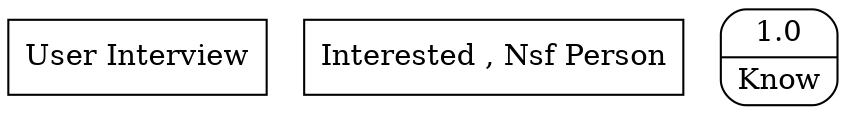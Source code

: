 digraph dfd2{ 
node[shape=record]
200 [label="User Interview" shape=box];
201 [label="Interested , Nsf Person" shape=box];
202 [label="{<f0> 1.0|<f1> Know }" shape=Mrecord];
}